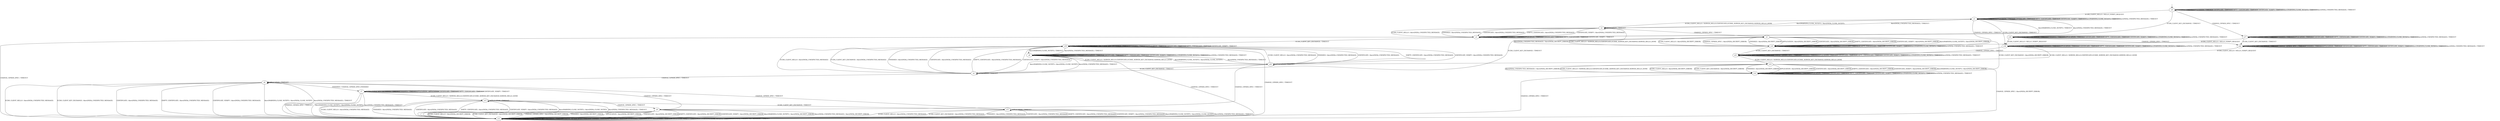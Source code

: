 digraph h3 {
s0 [label="s0"];
s1 [label="s1"];
s16 [label="s16"];
s17 [label="s17"];
s2 [label="s2"];
s10 [label="s10"];
s18 [label="s18"];
s22 [label="s22"];
s3 [label="s3"];
s4 [label="s4"];
s5 [label="s5"];
s21 [label="s21"];
s6 [label="s6"];
s8 [label="s8"];
s11 [label="s11"];
s12 [label="s12"];
s19 [label="s19"];
s7 [label="s7"];
s9 [label="s9"];
s14 [label="s14"];
s20 [label="s20"];
s13 [label="s13"];
s15 [label="s15"];
s0 -> s1 [label="ECDH_CLIENT_HELLO / HELLO_VERIFY_REQUEST"];
s0 -> s16 [label="ECDH_CLIENT_KEY_EXCHANGE / TIMEOUT"];
s0 -> s17 [label="CHANGE_CIPHER_SPEC / TIMEOUT"];
s0 -> s0 [label="FINISHED / TIMEOUT"];
s0 -> s0 [label="APPLICATION / TIMEOUT"];
s0 -> s0 [label="CERTIFICATE / TIMEOUT"];
s0 -> s0 [label="EMPTY_CERTIFICATE / TIMEOUT"];
s0 -> s0 [label="CERTIFICATE_VERIFY / TIMEOUT"];
s0 -> s0 [label="Alert(WARNING,CLOSE_NOTIFY) / TIMEOUT"];
s0 -> s0 [label="Alert(FATAL,UNEXPECTED_MESSAGE) / TIMEOUT"];
s1 -> s2 [label="ECDH_CLIENT_HELLO / SERVER_HELLO,CERTIFICATE,ECDHE_SERVER_KEY_EXCHANGE,SERVER_HELLO_DONE"];
s1 -> s18 [label="ECDH_CLIENT_KEY_EXCHANGE / TIMEOUT"];
s1 -> s10 [label="CHANGE_CIPHER_SPEC / TIMEOUT"];
s1 -> s1 [label="FINISHED / TIMEOUT"];
s1 -> s1 [label="APPLICATION / TIMEOUT"];
s1 -> s1 [label="CERTIFICATE / TIMEOUT"];
s1 -> s1 [label="EMPTY_CERTIFICATE / TIMEOUT"];
s1 -> s1 [label="CERTIFICATE_VERIFY / TIMEOUT"];
s1 -> s1 [label="Alert(WARNING,CLOSE_NOTIFY) / TIMEOUT"];
s1 -> s1 [label="Alert(FATAL,UNEXPECTED_MESSAGE) / TIMEOUT"];
s16 -> s18 [label="ECDH_CLIENT_HELLO / HELLO_VERIFY_REQUEST"];
s16 -> s16 [label="ECDH_CLIENT_KEY_EXCHANGE / TIMEOUT"];
s16 -> s22 [label="CHANGE_CIPHER_SPEC / TIMEOUT"];
s16 -> s16 [label="FINISHED / TIMEOUT"];
s16 -> s16 [label="APPLICATION / TIMEOUT"];
s16 -> s16 [label="CERTIFICATE / TIMEOUT"];
s16 -> s16 [label="EMPTY_CERTIFICATE / TIMEOUT"];
s16 -> s16 [label="CERTIFICATE_VERIFY / TIMEOUT"];
s16 -> s16 [label="Alert(WARNING,CLOSE_NOTIFY) / TIMEOUT"];
s16 -> s16 [label="Alert(FATAL,UNEXPECTED_MESSAGE) / TIMEOUT"];
s17 -> s10 [label="ECDH_CLIENT_HELLO / HELLO_VERIFY_REQUEST"];
s17 -> s22 [label="ECDH_CLIENT_KEY_EXCHANGE / TIMEOUT"];
s17 -> s17 [label="CHANGE_CIPHER_SPEC / TIMEOUT"];
s17 -> s17 [label="FINISHED / TIMEOUT"];
s17 -> s17 [label="APPLICATION / TIMEOUT"];
s17 -> s17 [label="CERTIFICATE / TIMEOUT"];
s17 -> s17 [label="EMPTY_CERTIFICATE / TIMEOUT"];
s17 -> s17 [label="CERTIFICATE_VERIFY / TIMEOUT"];
s17 -> s17 [label="Alert(WARNING,CLOSE_NOTIFY) / TIMEOUT"];
s17 -> s17 [label="Alert(FATAL,UNEXPECTED_MESSAGE) / TIMEOUT"];
s2 -> s3 [label="ECDH_CLIENT_HELLO / Alert(FATAL,UNEXPECTED_MESSAGE)"];
s2 -> s4 [label="ECDH_CLIENT_KEY_EXCHANGE / TIMEOUT"];
s2 -> s5 [label="CHANGE_CIPHER_SPEC / TIMEOUT"];
s2 -> s3 [label="FINISHED / Alert(FATAL,UNEXPECTED_MESSAGE)"];
s2 -> s2 [label="APPLICATION / TIMEOUT"];
s2 -> s3 [label="CERTIFICATE / Alert(FATAL,UNEXPECTED_MESSAGE)"];
s2 -> s3 [label="EMPTY_CERTIFICATE / Alert(FATAL,UNEXPECTED_MESSAGE)"];
s2 -> s3 [label="CERTIFICATE_VERIFY / Alert(FATAL,UNEXPECTED_MESSAGE)"];
s2 -> s1 [label="Alert(WARNING,CLOSE_NOTIFY) / Alert(FATAL,CLOSE_NOTIFY)"];
s2 -> s1 [label="Alert(FATAL,UNEXPECTED_MESSAGE) / TIMEOUT"];
s10 -> s5 [label="ECDH_CLIENT_HELLO / SERVER_HELLO,CERTIFICATE,ECDHE_SERVER_KEY_EXCHANGE,SERVER_HELLO_DONE"];
s10 -> s21 [label="ECDH_CLIENT_KEY_EXCHANGE / TIMEOUT"];
s10 -> s10 [label="CHANGE_CIPHER_SPEC / TIMEOUT"];
s10 -> s10 [label="FINISHED / TIMEOUT"];
s10 -> s10 [label="APPLICATION / TIMEOUT"];
s10 -> s10 [label="CERTIFICATE / TIMEOUT"];
s10 -> s10 [label="EMPTY_CERTIFICATE / TIMEOUT"];
s10 -> s10 [label="CERTIFICATE_VERIFY / TIMEOUT"];
s10 -> s10 [label="Alert(WARNING,CLOSE_NOTIFY) / TIMEOUT"];
s10 -> s10 [label="Alert(FATAL,UNEXPECTED_MESSAGE) / TIMEOUT"];
s18 -> s20 [label="ECDH_CLIENT_HELLO / SERVER_HELLO,CERTIFICATE,ECDHE_SERVER_KEY_EXCHANGE,SERVER_HELLO_DONE"];
s18 -> s18 [label="ECDH_CLIENT_KEY_EXCHANGE / TIMEOUT"];
s18 -> s21 [label="CHANGE_CIPHER_SPEC / TIMEOUT"];
s18 -> s18 [label="FINISHED / TIMEOUT"];
s18 -> s18 [label="APPLICATION / TIMEOUT"];
s18 -> s18 [label="CERTIFICATE / TIMEOUT"];
s18 -> s18 [label="EMPTY_CERTIFICATE / TIMEOUT"];
s18 -> s18 [label="CERTIFICATE_VERIFY / TIMEOUT"];
s18 -> s18 [label="Alert(WARNING,CLOSE_NOTIFY) / TIMEOUT"];
s18 -> s18 [label="Alert(FATAL,UNEXPECTED_MESSAGE) / TIMEOUT"];
s22 -> s21 [label="ECDH_CLIENT_HELLO / HELLO_VERIFY_REQUEST"];
s22 -> s22 [label="ECDH_CLIENT_KEY_EXCHANGE / TIMEOUT"];
s22 -> s22 [label="CHANGE_CIPHER_SPEC / TIMEOUT"];
s22 -> s22 [label="FINISHED / TIMEOUT"];
s22 -> s22 [label="APPLICATION / TIMEOUT"];
s22 -> s22 [label="CERTIFICATE / TIMEOUT"];
s22 -> s22 [label="EMPTY_CERTIFICATE / TIMEOUT"];
s22 -> s22 [label="CERTIFICATE_VERIFY / TIMEOUT"];
s22 -> s22 [label="Alert(WARNING,CLOSE_NOTIFY) / TIMEOUT"];
s22 -> s22 [label="Alert(FATAL,UNEXPECTED_MESSAGE) / TIMEOUT"];
s3 -> s3 [label="ECDH_CLIENT_HELLO / TIMEOUT"];
s3 -> s19 [label="ECDH_CLIENT_KEY_EXCHANGE / TIMEOUT"];
s3 -> s11 [label="CHANGE_CIPHER_SPEC / TIMEOUT"];
s3 -> s3 [label="FINISHED / TIMEOUT"];
s3 -> s3 [label="APPLICATION / TIMEOUT"];
s3 -> s3 [label="CERTIFICATE / TIMEOUT"];
s3 -> s3 [label="EMPTY_CERTIFICATE / TIMEOUT"];
s3 -> s3 [label="CERTIFICATE_VERIFY / TIMEOUT"];
s3 -> s1 [label="Alert(WARNING,CLOSE_NOTIFY) / TIMEOUT"];
s3 -> s1 [label="Alert(FATAL,UNEXPECTED_MESSAGE) / TIMEOUT"];
s4 -> s19 [label="ECDH_CLIENT_HELLO / Alert(FATAL,UNEXPECTED_MESSAGE)"];
s4 -> s19 [label="ECDH_CLIENT_KEY_EXCHANGE / Alert(FATAL,UNEXPECTED_MESSAGE)"];
s4 -> s6 [label="CHANGE_CIPHER_SPEC / TIMEOUT"];
s4 -> s19 [label="FINISHED / Alert(FATAL,UNEXPECTED_MESSAGE)"];
s4 -> s4 [label="APPLICATION / TIMEOUT"];
s4 -> s19 [label="CERTIFICATE / Alert(FATAL,UNEXPECTED_MESSAGE)"];
s4 -> s19 [label="EMPTY_CERTIFICATE / Alert(FATAL,UNEXPECTED_MESSAGE)"];
s4 -> s19 [label="CERTIFICATE_VERIFY / Alert(FATAL,UNEXPECTED_MESSAGE)"];
s4 -> s8 [label="Alert(WARNING,CLOSE_NOTIFY) / Alert(FATAL,CLOSE_NOTIFY)"];
s4 -> s8 [label="Alert(FATAL,UNEXPECTED_MESSAGE) / TIMEOUT"];
s5 -> s10 [label="ECDH_CLIENT_HELLO / Alert(FATAL,DECRYPT_ERROR)"];
s5 -> s12 [label="ECDH_CLIENT_KEY_EXCHANGE / Alert(FATAL,DECRYPT_ERROR)"];
s5 -> s10 [label="CHANGE_CIPHER_SPEC / Alert(FATAL,DECRYPT_ERROR)"];
s5 -> s10 [label="FINISHED / Alert(FATAL,DECRYPT_ERROR)"];
s5 -> s10 [label="APPLICATION / Alert(FATAL,DECRYPT_ERROR)"];
s5 -> s10 [label="CERTIFICATE / Alert(FATAL,DECRYPT_ERROR)"];
s5 -> s10 [label="EMPTY_CERTIFICATE / Alert(FATAL,DECRYPT_ERROR)"];
s5 -> s10 [label="CERTIFICATE_VERIFY / Alert(FATAL,DECRYPT_ERROR)"];
s5 -> s10 [label="Alert(WARNING,CLOSE_NOTIFY) / Alert(FATAL,DECRYPT_ERROR)"];
s5 -> s10 [label="Alert(FATAL,UNEXPECTED_MESSAGE) / Alert(FATAL,DECRYPT_ERROR)"];
s21 -> s14 [label="ECDH_CLIENT_HELLO / SERVER_HELLO,CERTIFICATE,ECDHE_SERVER_KEY_EXCHANGE,SERVER_HELLO_DONE"];
s21 -> s21 [label="ECDH_CLIENT_KEY_EXCHANGE / TIMEOUT"];
s21 -> s21 [label="CHANGE_CIPHER_SPEC / TIMEOUT"];
s21 -> s21 [label="FINISHED / TIMEOUT"];
s21 -> s21 [label="APPLICATION / TIMEOUT"];
s21 -> s21 [label="CERTIFICATE / TIMEOUT"];
s21 -> s21 [label="EMPTY_CERTIFICATE / TIMEOUT"];
s21 -> s21 [label="CERTIFICATE_VERIFY / TIMEOUT"];
s21 -> s21 [label="Alert(WARNING,CLOSE_NOTIFY) / TIMEOUT"];
s21 -> s21 [label="Alert(FATAL,UNEXPECTED_MESSAGE) / TIMEOUT"];
s6 -> s11 [label="ECDH_CLIENT_HELLO / Alert(FATAL,UNEXPECTED_MESSAGE)"];
s6 -> s11 [label="ECDH_CLIENT_KEY_EXCHANGE / Alert(FATAL,UNEXPECTED_MESSAGE)"];
s6 -> s9 [label="CHANGE_CIPHER_SPEC / TIMEOUT"];
s6 -> s7 [label="FINISHED / CHANGE_CIPHER_SPEC,FINISHED"];
s6 -> s6 [label="APPLICATION / TIMEOUT"];
s6 -> s11 [label="CERTIFICATE / Alert(FATAL,UNEXPECTED_MESSAGE)"];
s6 -> s11 [label="EMPTY_CERTIFICATE / Alert(FATAL,UNEXPECTED_MESSAGE)"];
s6 -> s11 [label="CERTIFICATE_VERIFY / Alert(FATAL,UNEXPECTED_MESSAGE)"];
s6 -> s11 [label="Alert(WARNING,CLOSE_NOTIFY) / Alert(FATAL,CLOSE_NOTIFY)"];
s6 -> s11 [label="Alert(FATAL,UNEXPECTED_MESSAGE) / TIMEOUT"];
s8 -> s20 [label="ECDH_CLIENT_HELLO / SERVER_HELLO,CERTIFICATE,ECDHE_SERVER_KEY_EXCHANGE,SERVER_HELLO_DONE"];
s8 -> s8 [label="ECDH_CLIENT_KEY_EXCHANGE / TIMEOUT"];
s8 -> s11 [label="CHANGE_CIPHER_SPEC / TIMEOUT"];
s8 -> s8 [label="FINISHED / TIMEOUT"];
s8 -> s8 [label="APPLICATION / TIMEOUT"];
s8 -> s8 [label="CERTIFICATE / TIMEOUT"];
s8 -> s8 [label="EMPTY_CERTIFICATE / TIMEOUT"];
s8 -> s8 [label="CERTIFICATE_VERIFY / TIMEOUT"];
s8 -> s8 [label="Alert(WARNING,CLOSE_NOTIFY) / TIMEOUT"];
s8 -> s8 [label="Alert(FATAL,UNEXPECTED_MESSAGE) / TIMEOUT"];
s11 -> s11 [label="ECDH_CLIENT_HELLO / TIMEOUT"];
s11 -> s11 [label="ECDH_CLIENT_KEY_EXCHANGE / TIMEOUT"];
s11 -> s11 [label="CHANGE_CIPHER_SPEC / TIMEOUT"];
s11 -> s11 [label="FINISHED / TIMEOUT"];
s11 -> s11 [label="APPLICATION / TIMEOUT"];
s11 -> s11 [label="CERTIFICATE / TIMEOUT"];
s11 -> s11 [label="EMPTY_CERTIFICATE / TIMEOUT"];
s11 -> s11 [label="CERTIFICATE_VERIFY / TIMEOUT"];
s11 -> s11 [label="Alert(WARNING,CLOSE_NOTIFY) / TIMEOUT"];
s11 -> s11 [label="Alert(FATAL,UNEXPECTED_MESSAGE) / TIMEOUT"];
s12 -> s14 [label="ECDH_CLIENT_HELLO / SERVER_HELLO,CERTIFICATE,ECDHE_SERVER_KEY_EXCHANGE,SERVER_HELLO_DONE"];
s12 -> s12 [label="ECDH_CLIENT_KEY_EXCHANGE / TIMEOUT"];
s12 -> s11 [label="CHANGE_CIPHER_SPEC / TIMEOUT"];
s12 -> s12 [label="FINISHED / TIMEOUT"];
s12 -> s12 [label="APPLICATION / TIMEOUT"];
s12 -> s12 [label="CERTIFICATE / TIMEOUT"];
s12 -> s12 [label="EMPTY_CERTIFICATE / TIMEOUT"];
s12 -> s12 [label="CERTIFICATE_VERIFY / TIMEOUT"];
s12 -> s12 [label="Alert(WARNING,CLOSE_NOTIFY) / TIMEOUT"];
s12 -> s12 [label="Alert(FATAL,UNEXPECTED_MESSAGE) / TIMEOUT"];
s19 -> s19 [label="ECDH_CLIENT_HELLO / TIMEOUT"];
s19 -> s19 [label="ECDH_CLIENT_KEY_EXCHANGE / TIMEOUT"];
s19 -> s11 [label="CHANGE_CIPHER_SPEC / TIMEOUT"];
s19 -> s19 [label="FINISHED / TIMEOUT"];
s19 -> s19 [label="APPLICATION / TIMEOUT"];
s19 -> s19 [label="CERTIFICATE / TIMEOUT"];
s19 -> s19 [label="EMPTY_CERTIFICATE / TIMEOUT"];
s19 -> s19 [label="CERTIFICATE_VERIFY / TIMEOUT"];
s19 -> s8 [label="Alert(WARNING,CLOSE_NOTIFY) / TIMEOUT"];
s19 -> s8 [label="Alert(FATAL,UNEXPECTED_MESSAGE) / TIMEOUT"];
s7 -> s13 [label="ECDH_CLIENT_HELLO / SERVER_HELLO,CERTIFICATE,ECDHE_SERVER_KEY_EXCHANGE,SERVER_HELLO_DONE"];
s7 -> s7 [label="ECDH_CLIENT_KEY_EXCHANGE / TIMEOUT"];
s7 -> s11 [label="CHANGE_CIPHER_SPEC / TIMEOUT"];
s7 -> s7 [label="FINISHED / TIMEOUT"];
s7 -> s7 [label="APPLICATION / APPLICATION"];
s7 -> s7 [label="CERTIFICATE / TIMEOUT"];
s7 -> s7 [label="EMPTY_CERTIFICATE / TIMEOUT"];
s7 -> s7 [label="CERTIFICATE_VERIFY / TIMEOUT"];
s7 -> s11 [label="Alert(WARNING,CLOSE_NOTIFY) / Alert(FATAL,CLOSE_NOTIFY)"];
s7 -> s11 [label="Alert(FATAL,UNEXPECTED_MESSAGE) / TIMEOUT"];
s9 -> s11 [label="ECDH_CLIENT_HELLO / Alert(FATAL,DECRYPT_ERROR)"];
s9 -> s11 [label="ECDH_CLIENT_KEY_EXCHANGE / Alert(FATAL,DECRYPT_ERROR)"];
s9 -> s11 [label="CHANGE_CIPHER_SPEC / Alert(FATAL,DECRYPT_ERROR)"];
s9 -> s11 [label="FINISHED / Alert(FATAL,DECRYPT_ERROR)"];
s9 -> s11 [label="APPLICATION / Alert(FATAL,DECRYPT_ERROR)"];
s9 -> s11 [label="CERTIFICATE / Alert(FATAL,DECRYPT_ERROR)"];
s9 -> s11 [label="EMPTY_CERTIFICATE / Alert(FATAL,DECRYPT_ERROR)"];
s9 -> s11 [label="CERTIFICATE_VERIFY / Alert(FATAL,DECRYPT_ERROR)"];
s9 -> s11 [label="Alert(WARNING,CLOSE_NOTIFY) / Alert(FATAL,DECRYPT_ERROR)"];
s9 -> s11 [label="Alert(FATAL,UNEXPECTED_MESSAGE) / Alert(FATAL,DECRYPT_ERROR)"];
s14 -> s12 [label="ECDH_CLIENT_HELLO / Alert(FATAL,DECRYPT_ERROR)"];
s14 -> s12 [label="ECDH_CLIENT_KEY_EXCHANGE / Alert(FATAL,DECRYPT_ERROR)"];
s14 -> s11 [label="CHANGE_CIPHER_SPEC / Alert(FATAL,DECRYPT_ERROR)"];
s14 -> s12 [label="FINISHED / Alert(FATAL,DECRYPT_ERROR)"];
s14 -> s12 [label="APPLICATION / Alert(FATAL,DECRYPT_ERROR)"];
s14 -> s12 [label="CERTIFICATE / Alert(FATAL,DECRYPT_ERROR)"];
s14 -> s12 [label="EMPTY_CERTIFICATE / Alert(FATAL,DECRYPT_ERROR)"];
s14 -> s12 [label="CERTIFICATE_VERIFY / Alert(FATAL,DECRYPT_ERROR)"];
s14 -> s12 [label="Alert(WARNING,CLOSE_NOTIFY) / Alert(FATAL,DECRYPT_ERROR)"];
s14 -> s12 [label="Alert(FATAL,UNEXPECTED_MESSAGE) / Alert(FATAL,DECRYPT_ERROR)"];
s20 -> s19 [label="ECDH_CLIENT_HELLO / Alert(FATAL,UNEXPECTED_MESSAGE)"];
s20 -> s4 [label="ECDH_CLIENT_KEY_EXCHANGE / TIMEOUT"];
s20 -> s9 [label="CHANGE_CIPHER_SPEC / TIMEOUT"];
s20 -> s19 [label="FINISHED / Alert(FATAL,UNEXPECTED_MESSAGE)"];
s20 -> s20 [label="APPLICATION / TIMEOUT"];
s20 -> s19 [label="CERTIFICATE / Alert(FATAL,UNEXPECTED_MESSAGE)"];
s20 -> s19 [label="EMPTY_CERTIFICATE / Alert(FATAL,UNEXPECTED_MESSAGE)"];
s20 -> s19 [label="CERTIFICATE_VERIFY / Alert(FATAL,UNEXPECTED_MESSAGE)"];
s20 -> s8 [label="Alert(WARNING,CLOSE_NOTIFY) / Alert(FATAL,CLOSE_NOTIFY)"];
s20 -> s8 [label="Alert(FATAL,UNEXPECTED_MESSAGE) / TIMEOUT"];
s13 -> s11 [label="ECDH_CLIENT_HELLO / Alert(FATAL,UNEXPECTED_MESSAGE)"];
s13 -> s15 [label="ECDH_CLIENT_KEY_EXCHANGE / TIMEOUT"];
s13 -> s9 [label="CHANGE_CIPHER_SPEC / TIMEOUT"];
s13 -> s11 [label="FINISHED / Alert(FATAL,UNEXPECTED_MESSAGE)"];
s13 -> s13 [label="APPLICATION / TIMEOUT"];
s13 -> s11 [label="CERTIFICATE / Alert(FATAL,UNEXPECTED_MESSAGE)"];
s13 -> s11 [label="EMPTY_CERTIFICATE / Alert(FATAL,UNEXPECTED_MESSAGE)"];
s13 -> s11 [label="CERTIFICATE_VERIFY / Alert(FATAL,UNEXPECTED_MESSAGE)"];
s13 -> s11 [label="Alert(WARNING,CLOSE_NOTIFY) / Alert(FATAL,CLOSE_NOTIFY)"];
s13 -> s11 [label="Alert(FATAL,UNEXPECTED_MESSAGE) / TIMEOUT"];
s15 -> s11 [label="ECDH_CLIENT_HELLO / Alert(FATAL,UNEXPECTED_MESSAGE)"];
s15 -> s11 [label="ECDH_CLIENT_KEY_EXCHANGE / Alert(FATAL,UNEXPECTED_MESSAGE)"];
s15 -> s6 [label="CHANGE_CIPHER_SPEC / TIMEOUT"];
s15 -> s11 [label="FINISHED / Alert(FATAL,UNEXPECTED_MESSAGE)"];
s15 -> s15 [label="APPLICATION / TIMEOUT"];
s15 -> s11 [label="CERTIFICATE / Alert(FATAL,UNEXPECTED_MESSAGE)"];
s15 -> s11 [label="EMPTY_CERTIFICATE / Alert(FATAL,UNEXPECTED_MESSAGE)"];
s15 -> s11 [label="CERTIFICATE_VERIFY / Alert(FATAL,UNEXPECTED_MESSAGE)"];
s15 -> s11 [label="Alert(WARNING,CLOSE_NOTIFY) / Alert(FATAL,CLOSE_NOTIFY)"];
s15 -> s11 [label="Alert(FATAL,UNEXPECTED_MESSAGE) / TIMEOUT"];
__start0 [shape=none, label=""];
__start0 -> s0 [label=""];
}
